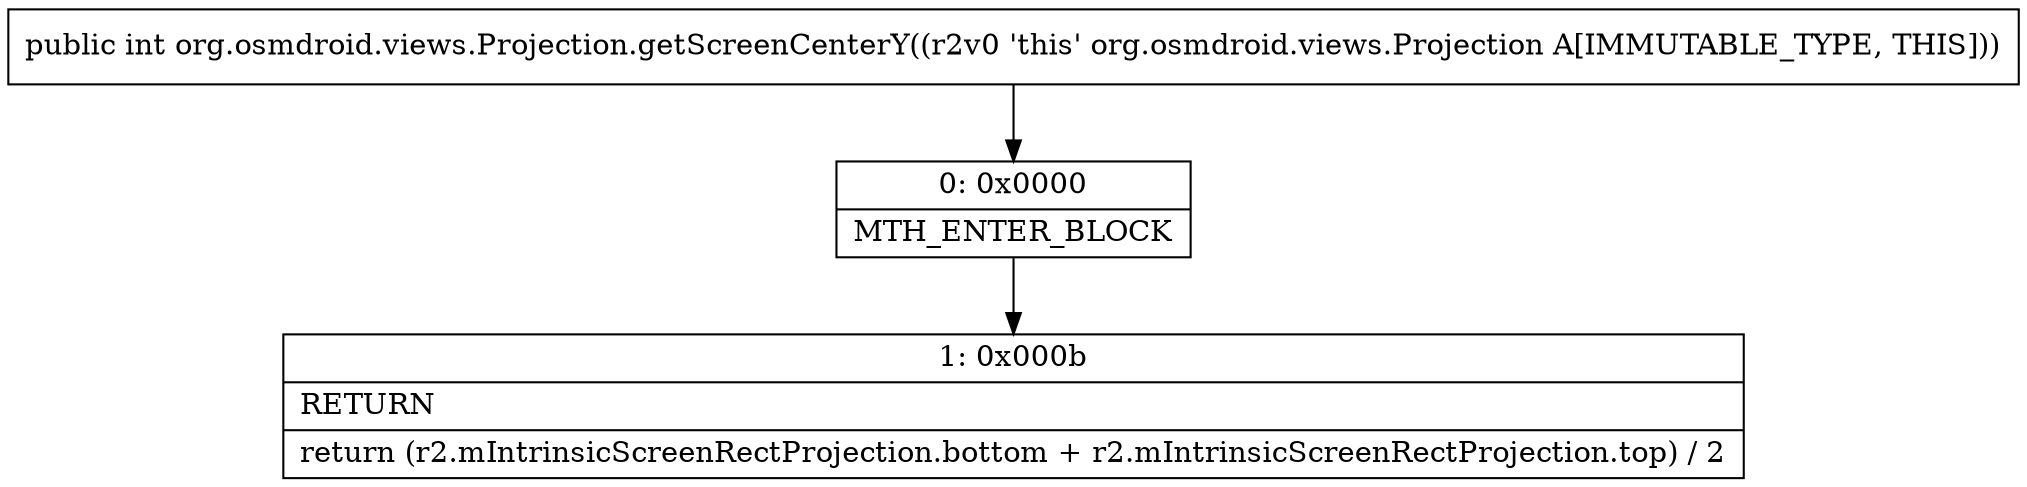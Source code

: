 digraph "CFG fororg.osmdroid.views.Projection.getScreenCenterY()I" {
Node_0 [shape=record,label="{0\:\ 0x0000|MTH_ENTER_BLOCK\l}"];
Node_1 [shape=record,label="{1\:\ 0x000b|RETURN\l|return (r2.mIntrinsicScreenRectProjection.bottom + r2.mIntrinsicScreenRectProjection.top) \/ 2\l}"];
MethodNode[shape=record,label="{public int org.osmdroid.views.Projection.getScreenCenterY((r2v0 'this' org.osmdroid.views.Projection A[IMMUTABLE_TYPE, THIS])) }"];
MethodNode -> Node_0;
Node_0 -> Node_1;
}

